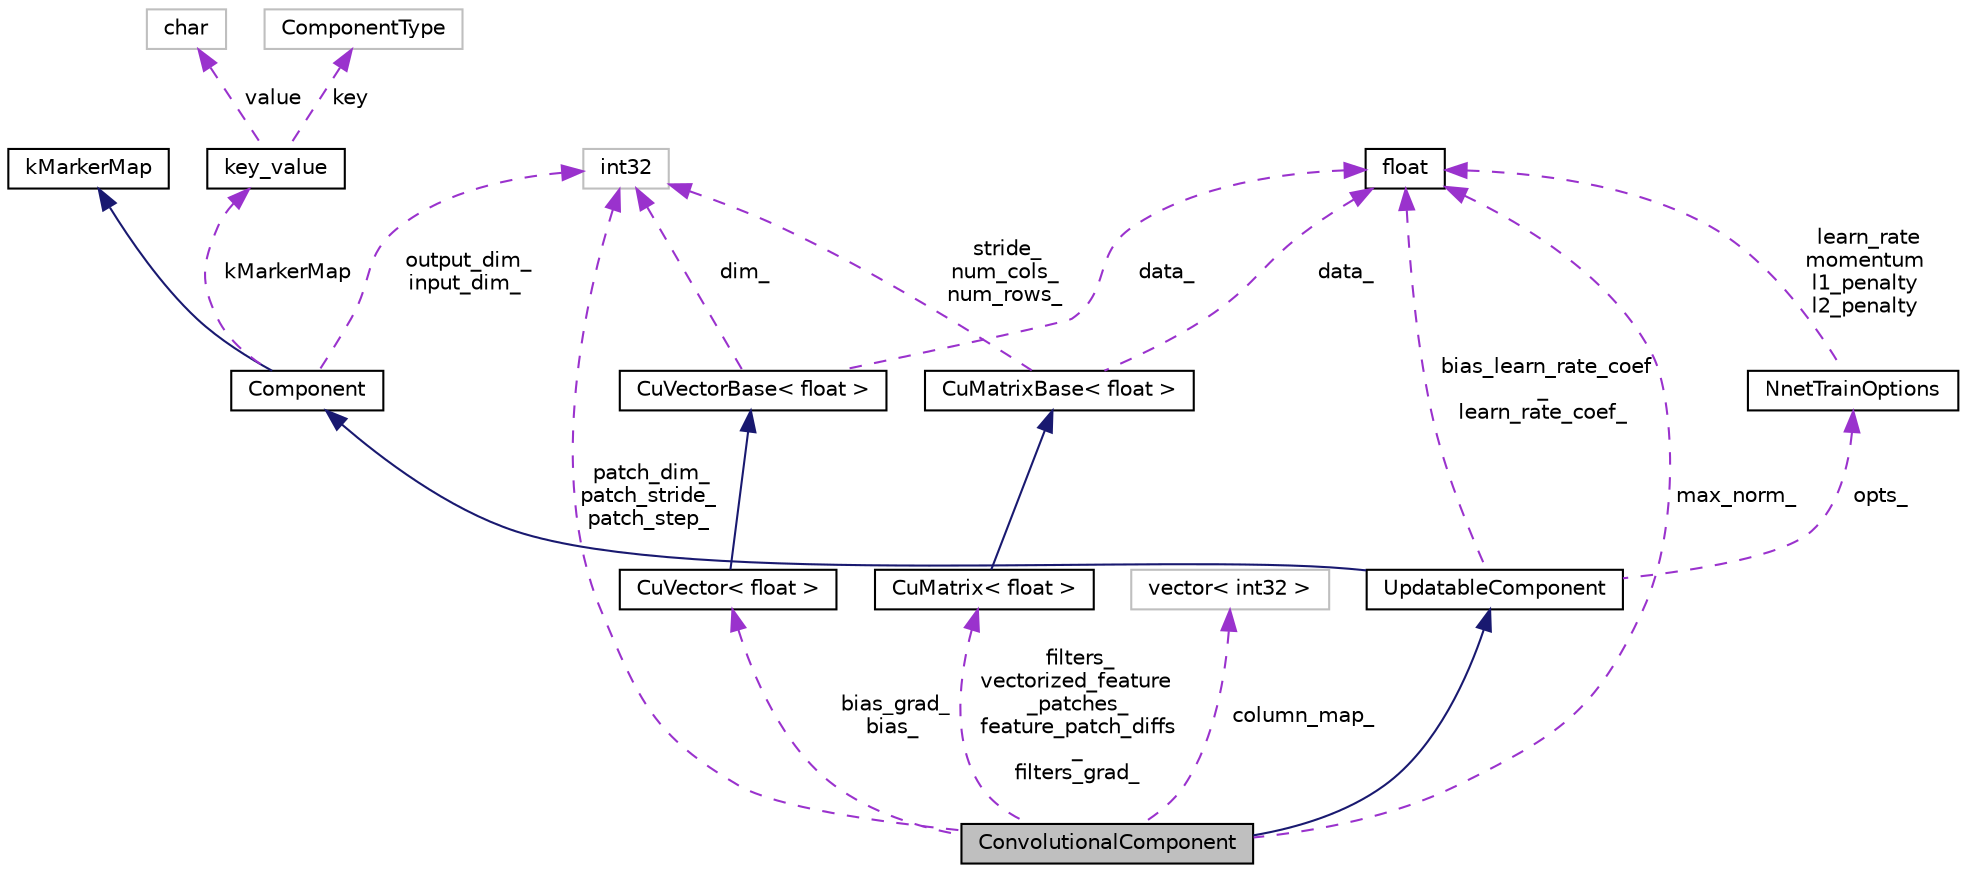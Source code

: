 digraph "ConvolutionalComponent"
{
  edge [fontname="Helvetica",fontsize="10",labelfontname="Helvetica",labelfontsize="10"];
  node [fontname="Helvetica",fontsize="10",shape=record];
  Node4 [label="ConvolutionalComponent",height=0.2,width=0.4,color="black", fillcolor="grey75", style="filled", fontcolor="black"];
  Node5 -> Node4 [dir="back",color="midnightblue",fontsize="10",style="solid",fontname="Helvetica"];
  Node5 [label="UpdatableComponent",height=0.2,width=0.4,color="black", fillcolor="white", style="filled",URL="$classkaldi_1_1nnet1_1_1UpdatableComponent.html",tooltip="Class UpdatableComponent is a Component which has trainable parameters, it contains SGD training hype..."];
  Node6 -> Node5 [dir="back",color="midnightblue",fontsize="10",style="solid",fontname="Helvetica"];
  Node6 [label="Component",height=0.2,width=0.4,color="black", fillcolor="white", style="filled",URL="$structkaldi_1_1nnet1_1_1Component.html",tooltip="Abstract class, building block of the network. "];
  Node7 -> Node6 [dir="back",color="midnightblue",fontsize="10",style="solid",fontname="Helvetica"];
  Node7 [label="kMarkerMap",height=0.2,width=0.4,color="black", fillcolor="white", style="filled",URL="$classkMarkerMap.html"];
  Node8 -> Node6 [dir="back",color="darkorchid3",fontsize="10",style="dashed",label=" kMarkerMap" ,fontname="Helvetica"];
  Node8 [label="key_value",height=0.2,width=0.4,color="black", fillcolor="white", style="filled",URL="$structkaldi_1_1nnet1_1_1Component_1_1key__value.html",tooltip="A pair of type and marker,. "];
  Node9 -> Node8 [dir="back",color="darkorchid3",fontsize="10",style="dashed",label=" value" ,fontname="Helvetica"];
  Node9 [label="char",height=0.2,width=0.4,color="grey75", fillcolor="white", style="filled"];
  Node10 -> Node8 [dir="back",color="darkorchid3",fontsize="10",style="dashed",label=" key" ,fontname="Helvetica"];
  Node10 [label="ComponentType",height=0.2,width=0.4,color="grey75", fillcolor="white", style="filled"];
  Node11 -> Node6 [dir="back",color="darkorchid3",fontsize="10",style="dashed",label=" output_dim_\ninput_dim_" ,fontname="Helvetica"];
  Node11 [label="int32",height=0.2,width=0.4,color="grey75", fillcolor="white", style="filled"];
  Node12 -> Node5 [dir="back",color="darkorchid3",fontsize="10",style="dashed",label=" opts_" ,fontname="Helvetica"];
  Node12 [label="NnetTrainOptions",height=0.2,width=0.4,color="black", fillcolor="white", style="filled",URL="$structkaldi_1_1nnet1_1_1NnetTrainOptions.html"];
  Node13 -> Node12 [dir="back",color="darkorchid3",fontsize="10",style="dashed",label=" learn_rate\nmomentum\nl1_penalty\nl2_penalty" ,fontname="Helvetica"];
  Node13 [label="float",height=0.2,width=0.4,color="black", fillcolor="white", style="filled",URL="$classfloat.html"];
  Node13 -> Node5 [dir="back",color="darkorchid3",fontsize="10",style="dashed",label=" bias_learn_rate_coef\l_\nlearn_rate_coef_" ,fontname="Helvetica"];
  Node13 -> Node4 [dir="back",color="darkorchid3",fontsize="10",style="dashed",label=" max_norm_" ,fontname="Helvetica"];
  Node14 -> Node4 [dir="back",color="darkorchid3",fontsize="10",style="dashed",label=" column_map_" ,fontname="Helvetica"];
  Node14 [label="vector\< int32 \>",height=0.2,width=0.4,color="grey75", fillcolor="white", style="filled"];
  Node15 -> Node4 [dir="back",color="darkorchid3",fontsize="10",style="dashed",label=" filters_\nvectorized_feature\l_patches_\nfeature_patch_diffs\l_\nfilters_grad_" ,fontname="Helvetica"];
  Node15 [label="CuMatrix\< float \>",height=0.2,width=0.4,color="black", fillcolor="white", style="filled",URL="$classkaldi_1_1CuMatrix.html"];
  Node16 -> Node15 [dir="back",color="midnightblue",fontsize="10",style="solid",fontname="Helvetica"];
  Node16 [label="CuMatrixBase\< float \>",height=0.2,width=0.4,color="black", fillcolor="white", style="filled",URL="$classkaldi_1_1CuMatrixBase.html"];
  Node13 -> Node16 [dir="back",color="darkorchid3",fontsize="10",style="dashed",label=" data_" ,fontname="Helvetica"];
  Node11 -> Node16 [dir="back",color="darkorchid3",fontsize="10",style="dashed",label=" stride_\nnum_cols_\nnum_rows_" ,fontname="Helvetica"];
  Node17 -> Node4 [dir="back",color="darkorchid3",fontsize="10",style="dashed",label=" bias_grad_\nbias_" ,fontname="Helvetica"];
  Node17 [label="CuVector\< float \>",height=0.2,width=0.4,color="black", fillcolor="white", style="filled",URL="$classkaldi_1_1CuVector.html"];
  Node18 -> Node17 [dir="back",color="midnightblue",fontsize="10",style="solid",fontname="Helvetica"];
  Node18 [label="CuVectorBase\< float \>",height=0.2,width=0.4,color="black", fillcolor="white", style="filled",URL="$classkaldi_1_1CuVectorBase.html"];
  Node13 -> Node18 [dir="back",color="darkorchid3",fontsize="10",style="dashed",label=" data_" ,fontname="Helvetica"];
  Node11 -> Node18 [dir="back",color="darkorchid3",fontsize="10",style="dashed",label=" dim_" ,fontname="Helvetica"];
  Node11 -> Node4 [dir="back",color="darkorchid3",fontsize="10",style="dashed",label=" patch_dim_\npatch_stride_\npatch_step_" ,fontname="Helvetica"];
}
